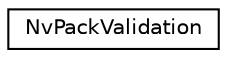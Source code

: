 digraph "Graphical Class Hierarchy"
{
 // LATEX_PDF_SIZE
  edge [fontname="Helvetica",fontsize="10",labelfontname="Helvetica",labelfontsize="10"];
  node [fontname="Helvetica",fontsize="10",shape=record];
  rankdir="LR";
  Node0 [label="NvPackValidation",height=0.2,width=0.4,color="black", fillcolor="white", style="filled",URL="$struct_nv_pack_validation.html",tooltip=" "];
}
